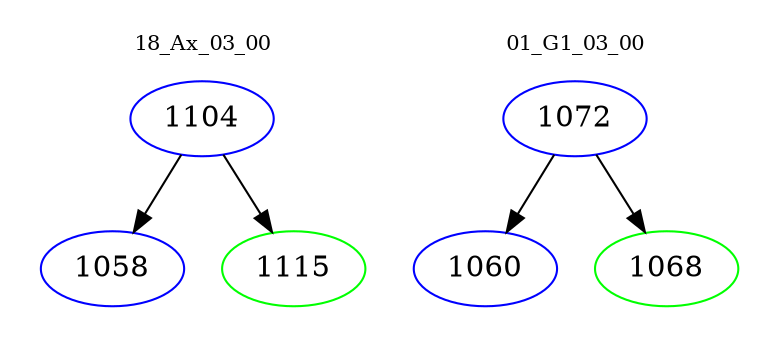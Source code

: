digraph{
subgraph cluster_0 {
color = white
label = "18_Ax_03_00";
fontsize=10;
T0_1104 [label="1104", color="blue"]
T0_1104 -> T0_1058 [color="black"]
T0_1058 [label="1058", color="blue"]
T0_1104 -> T0_1115 [color="black"]
T0_1115 [label="1115", color="green"]
}
subgraph cluster_1 {
color = white
label = "01_G1_03_00";
fontsize=10;
T1_1072 [label="1072", color="blue"]
T1_1072 -> T1_1060 [color="black"]
T1_1060 [label="1060", color="blue"]
T1_1072 -> T1_1068 [color="black"]
T1_1068 [label="1068", color="green"]
}
}
